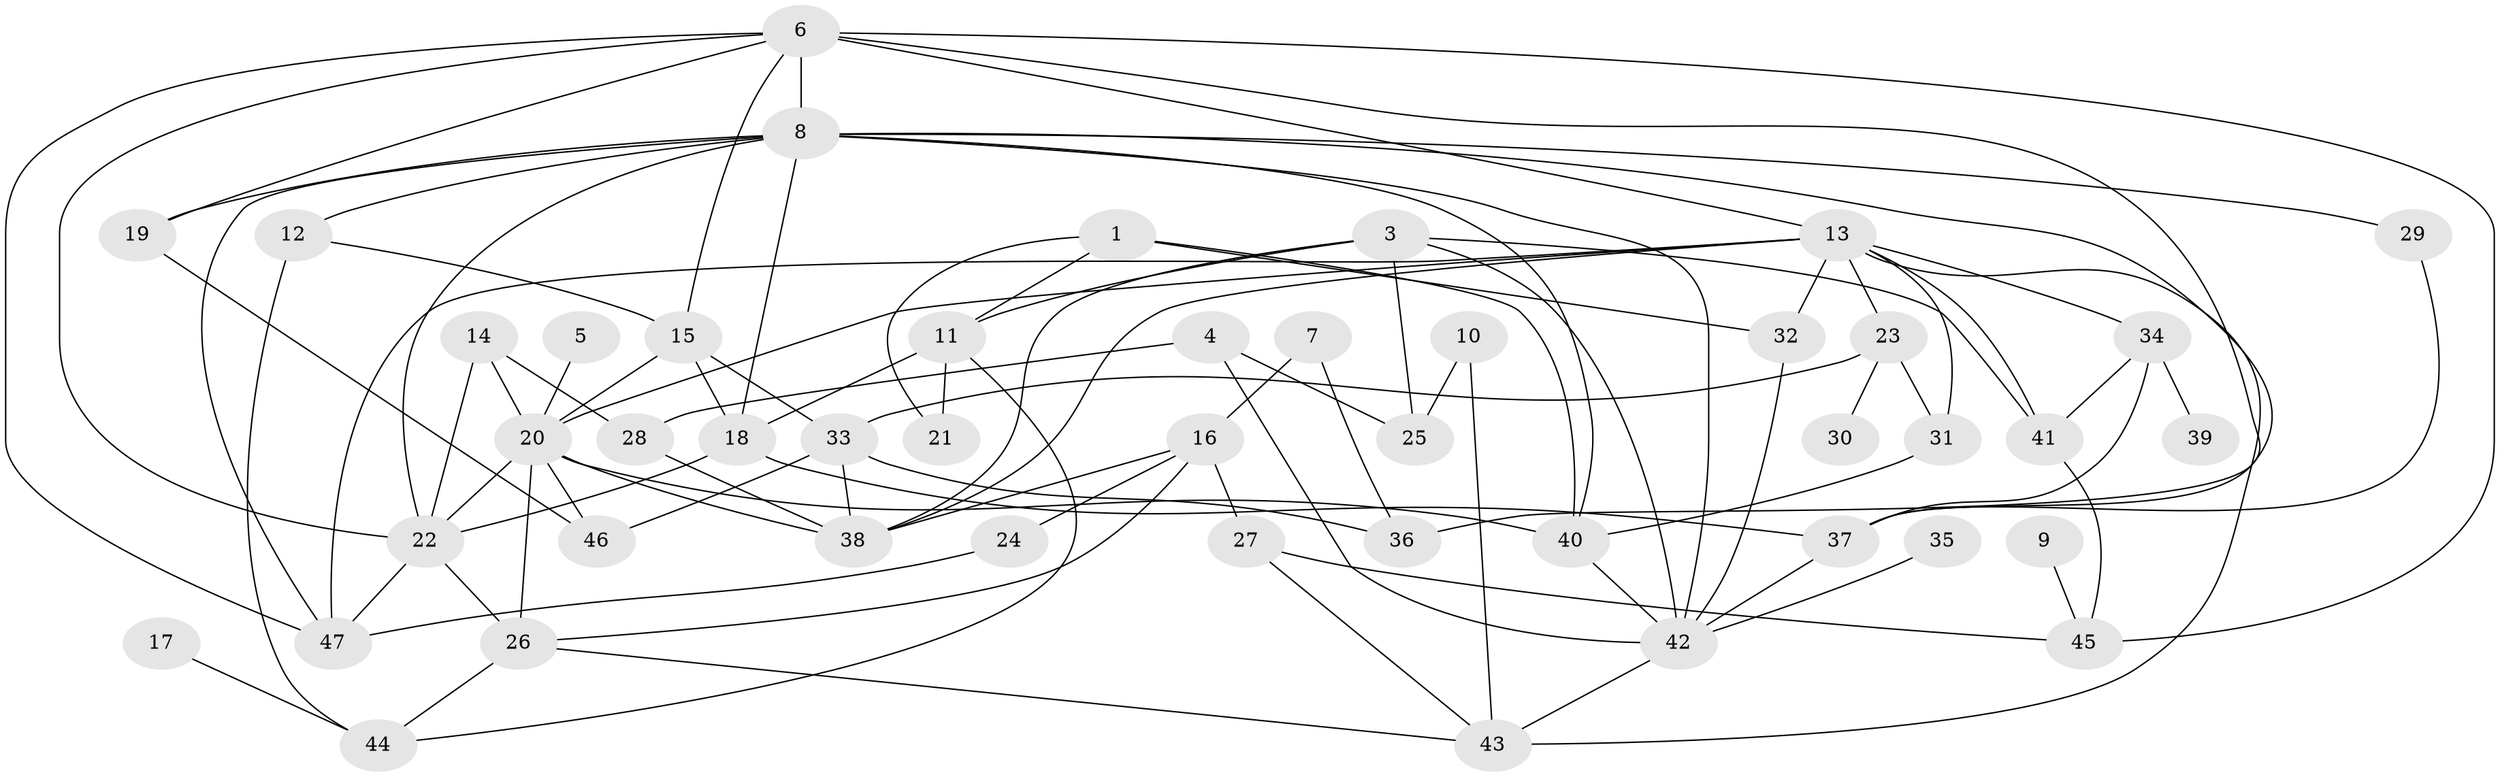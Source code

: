 // original degree distribution, {3: 0.2597402597402597, 4: 0.14285714285714285, 0: 0.012987012987012988, 2: 0.23376623376623376, 7: 0.03896103896103896, 9: 0.025974025974025976, 5: 0.1038961038961039, 1: 0.11688311688311688, 6: 0.06493506493506493}
// Generated by graph-tools (version 1.1) at 2025/35/03/04/25 23:35:44]
// undirected, 46 vertices, 93 edges
graph export_dot {
  node [color=gray90,style=filled];
  1;
  3;
  4;
  5;
  6;
  7;
  8;
  9;
  10;
  11;
  12;
  13;
  14;
  15;
  16;
  17;
  18;
  19;
  20;
  21;
  22;
  23;
  24;
  25;
  26;
  27;
  28;
  29;
  30;
  31;
  32;
  33;
  34;
  35;
  36;
  37;
  38;
  39;
  40;
  41;
  42;
  43;
  44;
  45;
  46;
  47;
  1 -- 11 [weight=1.0];
  1 -- 21 [weight=1.0];
  1 -- 32 [weight=1.0];
  1 -- 40 [weight=1.0];
  3 -- 11 [weight=1.0];
  3 -- 25 [weight=1.0];
  3 -- 38 [weight=1.0];
  3 -- 41 [weight=1.0];
  3 -- 42 [weight=1.0];
  4 -- 25 [weight=1.0];
  4 -- 28 [weight=1.0];
  4 -- 42 [weight=1.0];
  5 -- 20 [weight=1.0];
  6 -- 8 [weight=1.0];
  6 -- 13 [weight=2.0];
  6 -- 15 [weight=1.0];
  6 -- 19 [weight=1.0];
  6 -- 22 [weight=1.0];
  6 -- 36 [weight=1.0];
  6 -- 45 [weight=1.0];
  6 -- 47 [weight=1.0];
  7 -- 16 [weight=1.0];
  7 -- 36 [weight=1.0];
  8 -- 12 [weight=1.0];
  8 -- 18 [weight=1.0];
  8 -- 19 [weight=1.0];
  8 -- 22 [weight=1.0];
  8 -- 29 [weight=1.0];
  8 -- 37 [weight=1.0];
  8 -- 40 [weight=1.0];
  8 -- 42 [weight=1.0];
  8 -- 47 [weight=2.0];
  9 -- 45 [weight=1.0];
  10 -- 25 [weight=1.0];
  10 -- 43 [weight=1.0];
  11 -- 18 [weight=1.0];
  11 -- 21 [weight=1.0];
  11 -- 44 [weight=1.0];
  12 -- 15 [weight=1.0];
  12 -- 44 [weight=1.0];
  13 -- 20 [weight=1.0];
  13 -- 23 [weight=1.0];
  13 -- 31 [weight=2.0];
  13 -- 32 [weight=1.0];
  13 -- 34 [weight=1.0];
  13 -- 38 [weight=1.0];
  13 -- 41 [weight=1.0];
  13 -- 43 [weight=1.0];
  13 -- 47 [weight=1.0];
  14 -- 20 [weight=1.0];
  14 -- 22 [weight=1.0];
  14 -- 28 [weight=1.0];
  15 -- 18 [weight=1.0];
  15 -- 20 [weight=2.0];
  15 -- 33 [weight=1.0];
  16 -- 24 [weight=1.0];
  16 -- 26 [weight=1.0];
  16 -- 27 [weight=1.0];
  16 -- 38 [weight=1.0];
  17 -- 44 [weight=1.0];
  18 -- 22 [weight=1.0];
  18 -- 37 [weight=1.0];
  19 -- 46 [weight=1.0];
  20 -- 22 [weight=1.0];
  20 -- 26 [weight=1.0];
  20 -- 38 [weight=1.0];
  20 -- 40 [weight=1.0];
  20 -- 46 [weight=1.0];
  22 -- 26 [weight=1.0];
  22 -- 47 [weight=1.0];
  23 -- 30 [weight=1.0];
  23 -- 31 [weight=1.0];
  23 -- 33 [weight=1.0];
  24 -- 47 [weight=1.0];
  26 -- 43 [weight=1.0];
  26 -- 44 [weight=1.0];
  27 -- 43 [weight=1.0];
  27 -- 45 [weight=1.0];
  28 -- 38 [weight=1.0];
  29 -- 37 [weight=1.0];
  31 -- 40 [weight=1.0];
  32 -- 42 [weight=1.0];
  33 -- 36 [weight=1.0];
  33 -- 38 [weight=1.0];
  33 -- 46 [weight=1.0];
  34 -- 37 [weight=1.0];
  34 -- 39 [weight=1.0];
  34 -- 41 [weight=1.0];
  35 -- 42 [weight=1.0];
  37 -- 42 [weight=2.0];
  40 -- 42 [weight=2.0];
  41 -- 45 [weight=1.0];
  42 -- 43 [weight=1.0];
}
